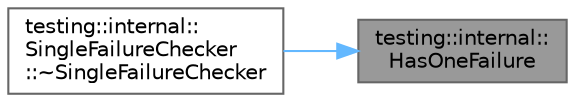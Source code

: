 digraph "testing::internal::HasOneFailure"
{
 // LATEX_PDF_SIZE
  bgcolor="transparent";
  edge [fontname=Helvetica,fontsize=10,labelfontname=Helvetica,labelfontsize=10];
  node [fontname=Helvetica,fontsize=10,shape=box,height=0.2,width=0.4];
  rankdir="RL";
  Node1 [id="Node000001",label="testing::internal::\lHasOneFailure",height=0.2,width=0.4,color="gray40", fillcolor="grey60", style="filled", fontcolor="black",tooltip=" "];
  Node1 -> Node2 [id="edge1_Node000001_Node000002",dir="back",color="steelblue1",style="solid",tooltip=" "];
  Node2 [id="Node000002",label="testing::internal::\lSingleFailureChecker\l::~SingleFailureChecker",height=0.2,width=0.4,color="grey40", fillcolor="white", style="filled",URL="$classtesting_1_1internal_1_1_single_failure_checker.html#a4b0a907c9c1b350c79d70af138e9f0bf",tooltip=" "];
}
